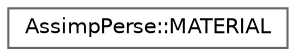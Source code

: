 digraph "クラス階層図"
{
 // LATEX_PDF_SIZE
  bgcolor="transparent";
  edge [fontname=Helvetica,fontsize=10,labelfontname=Helvetica,labelfontsize=10];
  node [fontname=Helvetica,fontsize=10,shape=box,height=0.2,width=0.4];
  rankdir="LR";
  Node0 [id="Node000000",label="AssimpPerse::MATERIAL",height=0.2,width=0.4,color="grey40", fillcolor="white", style="filled",URL="$struct_assimp_perse_1_1_m_a_t_e_r_i_a_l.html",tooltip=" "];
}
